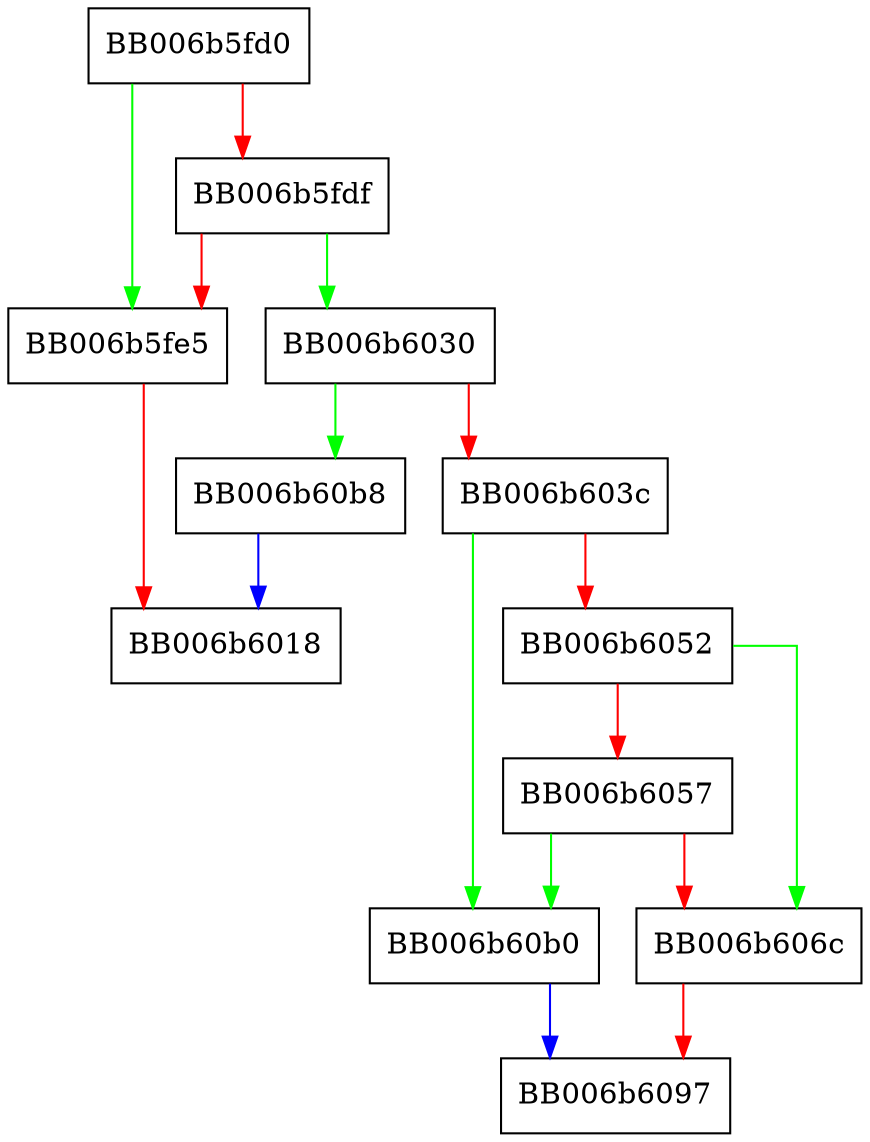 digraph ed25519_to_PrivateKeyInfo_pem_encode {
  node [shape="box"];
  graph [splines=ortho];
  BB006b5fd0 -> BB006b5fe5 [color="green"];
  BB006b5fd0 -> BB006b5fdf [color="red"];
  BB006b5fdf -> BB006b6030 [color="green"];
  BB006b5fdf -> BB006b5fe5 [color="red"];
  BB006b5fe5 -> BB006b6018 [color="red"];
  BB006b6030 -> BB006b60b8 [color="green"];
  BB006b6030 -> BB006b603c [color="red"];
  BB006b603c -> BB006b60b0 [color="green"];
  BB006b603c -> BB006b6052 [color="red"];
  BB006b6052 -> BB006b606c [color="green"];
  BB006b6052 -> BB006b6057 [color="red"];
  BB006b6057 -> BB006b60b0 [color="green"];
  BB006b6057 -> BB006b606c [color="red"];
  BB006b606c -> BB006b6097 [color="red"];
  BB006b60b0 -> BB006b6097 [color="blue"];
  BB006b60b8 -> BB006b6018 [color="blue"];
}